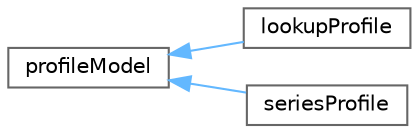 digraph "Graphical Class Hierarchy"
{
 // LATEX_PDF_SIZE
  bgcolor="transparent";
  edge [fontname=Helvetica,fontsize=10,labelfontname=Helvetica,labelfontsize=10];
  node [fontname=Helvetica,fontsize=10,shape=box,height=0.2,width=0.4];
  rankdir="LR";
  Node0 [id="Node000000",label="profileModel",height=0.2,width=0.4,color="grey40", fillcolor="white", style="filled",URL="$classFoam_1_1profileModel.html",tooltip="Base class for profile models for handling aerofoil lift and drag polar diagrams."];
  Node0 -> Node1 [id="edge5231_Node000000_Node000001",dir="back",color="steelblue1",style="solid",tooltip=" "];
  Node1 [id="Node000001",label="lookupProfile",height=0.2,width=0.4,color="grey40", fillcolor="white", style="filled",URL="$classFoam_1_1lookupProfile.html",tooltip="Profile model where polar lift and drag coefficients are linearly interpolated from a polar table by ..."];
  Node0 -> Node2 [id="edge5232_Node000000_Node000002",dir="back",color="steelblue1",style="solid",tooltip=" "];
  Node2 [id="Node000002",label="seriesProfile",height=0.2,width=0.4,color="grey40", fillcolor="white", style="filled",URL="$classFoam_1_1seriesProfile.html",tooltip="Profile model where polar lift and drag coefficients are computed as sum of trigonometric series by u..."];
}

